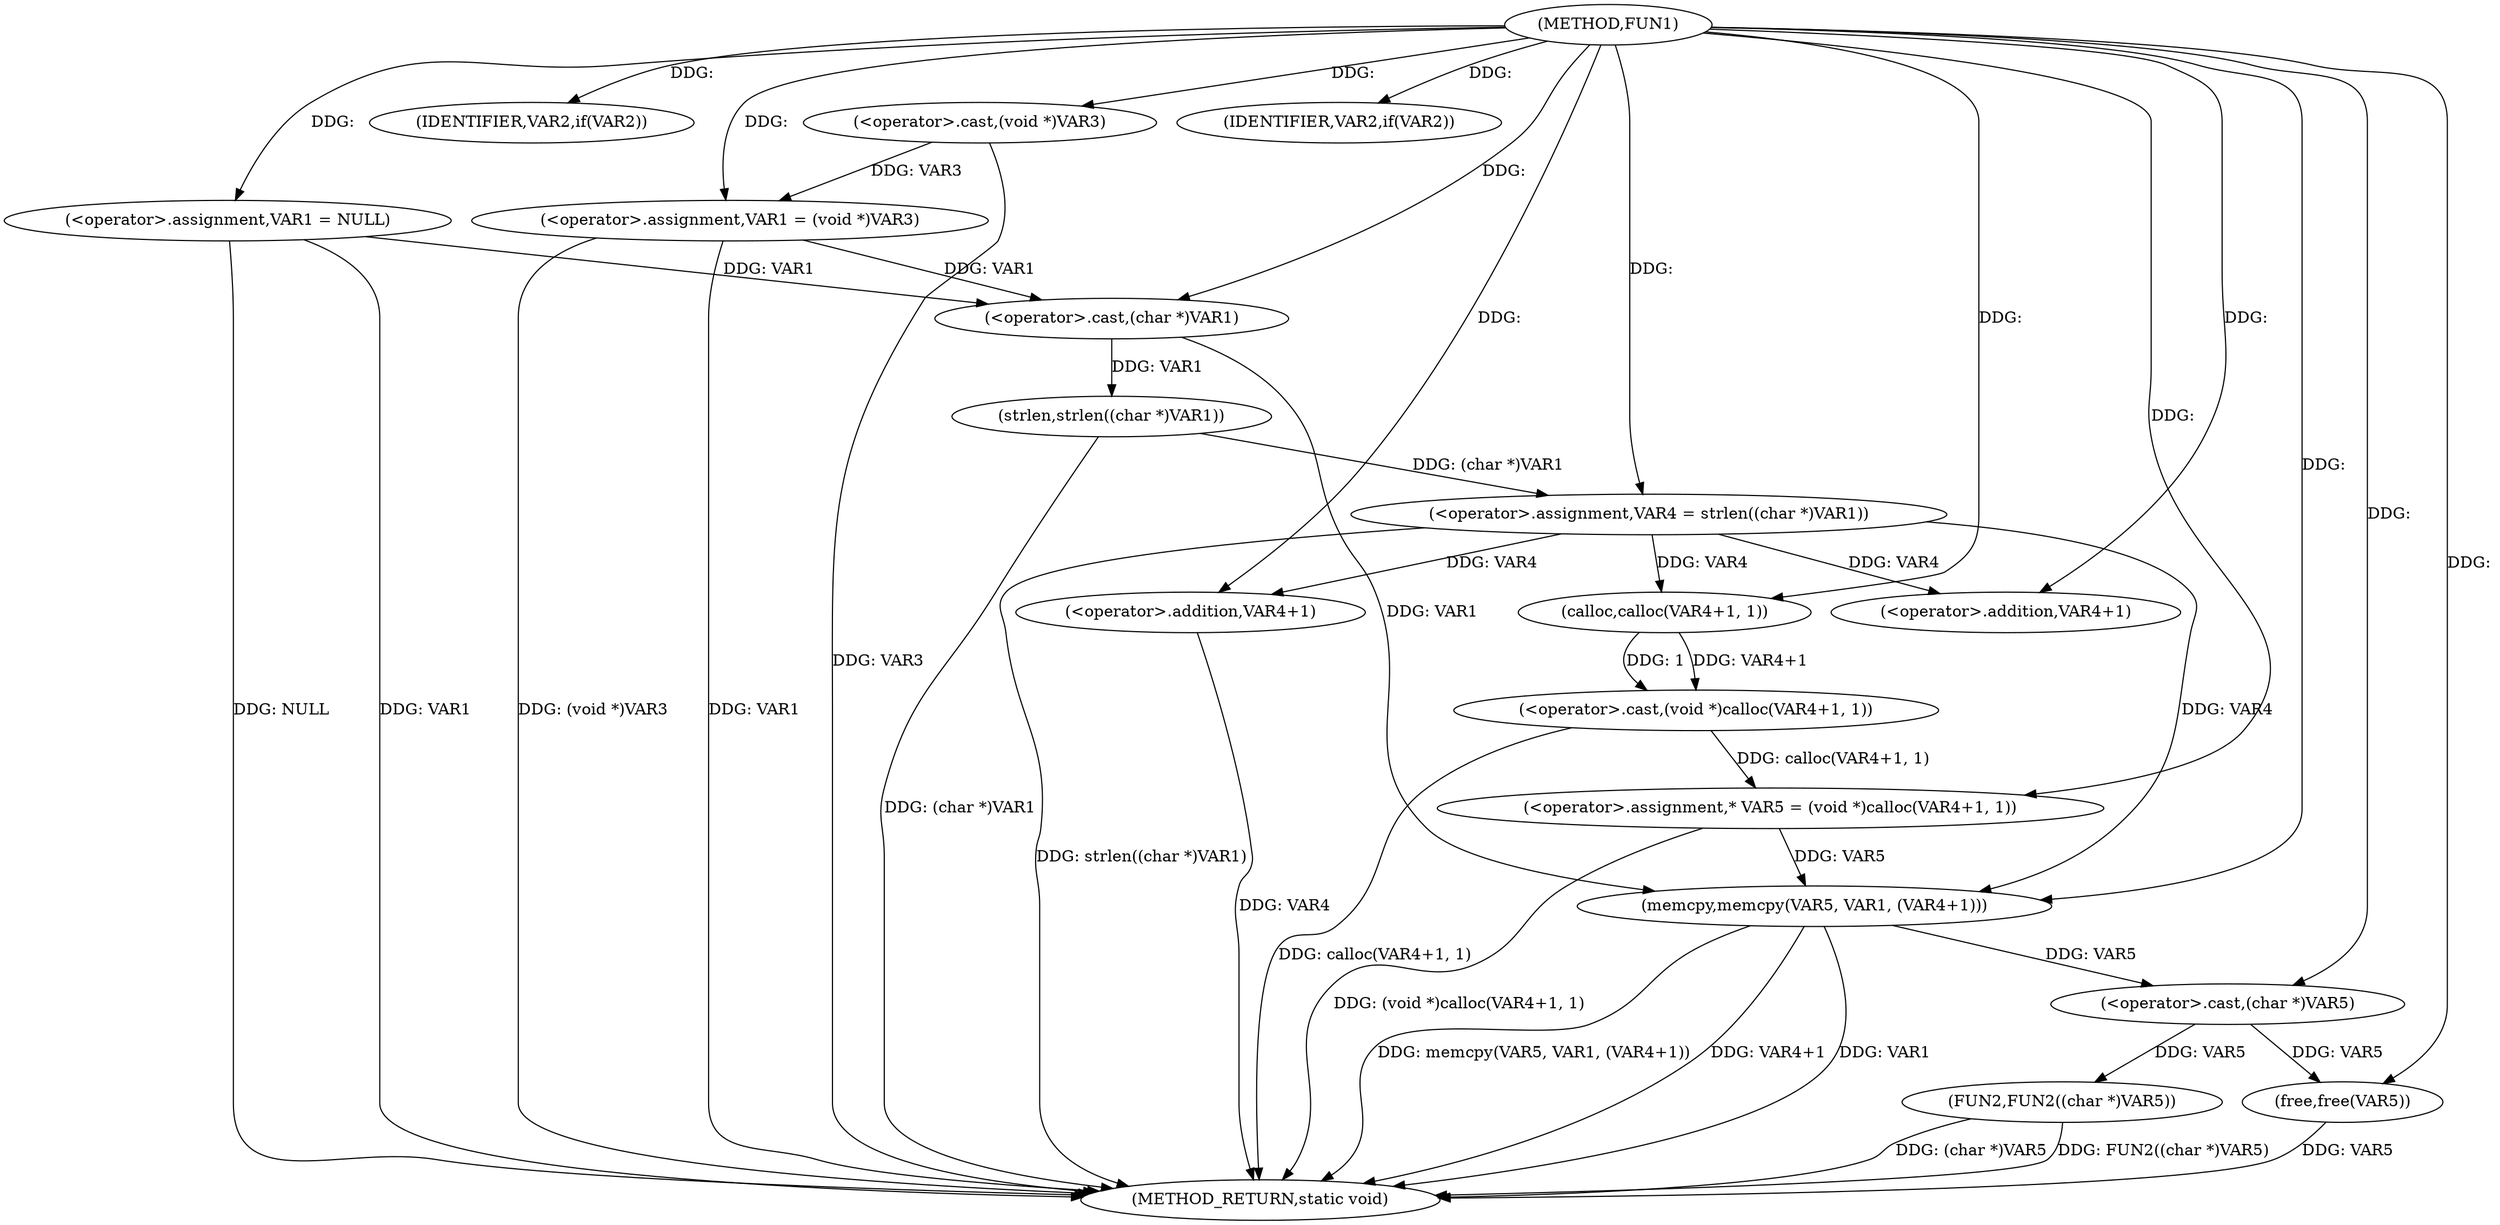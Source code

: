 digraph FUN1 {  
"1000100" [label = "(METHOD,FUN1)" ]
"1000147" [label = "(METHOD_RETURN,static void)" ]
"1000103" [label = "(<operator>.assignment,VAR1 = NULL)" ]
"1000107" [label = "(IDENTIFIER,VAR2,if(VAR2))" ]
"1000109" [label = "(<operator>.assignment,VAR1 = (void *)VAR3)" ]
"1000111" [label = "(<operator>.cast,(void *)VAR3)" ]
"1000115" [label = "(IDENTIFIER,VAR2,if(VAR2))" ]
"1000119" [label = "(<operator>.assignment,VAR4 = strlen((char *)VAR1))" ]
"1000121" [label = "(strlen,strlen((char *)VAR1))" ]
"1000122" [label = "(<operator>.cast,(char *)VAR1)" ]
"1000126" [label = "(<operator>.assignment,* VAR5 = (void *)calloc(VAR4+1, 1))" ]
"1000128" [label = "(<operator>.cast,(void *)calloc(VAR4+1, 1))" ]
"1000130" [label = "(calloc,calloc(VAR4+1, 1))" ]
"1000131" [label = "(<operator>.addition,VAR4+1)" ]
"1000135" [label = "(memcpy,memcpy(VAR5, VAR1, (VAR4+1)))" ]
"1000138" [label = "(<operator>.addition,VAR4+1)" ]
"1000141" [label = "(FUN2,FUN2((char *)VAR5))" ]
"1000142" [label = "(<operator>.cast,(char *)VAR5)" ]
"1000145" [label = "(free,free(VAR5))" ]
  "1000141" -> "1000147"  [ label = "DDG: (char *)VAR5"] 
  "1000103" -> "1000147"  [ label = "DDG: VAR1"] 
  "1000103" -> "1000147"  [ label = "DDG: NULL"] 
  "1000119" -> "1000147"  [ label = "DDG: strlen((char *)VAR1)"] 
  "1000145" -> "1000147"  [ label = "DDG: VAR5"] 
  "1000109" -> "1000147"  [ label = "DDG: (void *)VAR3"] 
  "1000128" -> "1000147"  [ label = "DDG: calloc(VAR4+1, 1)"] 
  "1000141" -> "1000147"  [ label = "DDG: FUN2((char *)VAR5)"] 
  "1000138" -> "1000147"  [ label = "DDG: VAR4"] 
  "1000135" -> "1000147"  [ label = "DDG: memcpy(VAR5, VAR1, (VAR4+1))"] 
  "1000111" -> "1000147"  [ label = "DDG: VAR3"] 
  "1000109" -> "1000147"  [ label = "DDG: VAR1"] 
  "1000121" -> "1000147"  [ label = "DDG: (char *)VAR1"] 
  "1000126" -> "1000147"  [ label = "DDG: (void *)calloc(VAR4+1, 1)"] 
  "1000135" -> "1000147"  [ label = "DDG: VAR4+1"] 
  "1000135" -> "1000147"  [ label = "DDG: VAR1"] 
  "1000100" -> "1000103"  [ label = "DDG: "] 
  "1000100" -> "1000107"  [ label = "DDG: "] 
  "1000111" -> "1000109"  [ label = "DDG: VAR3"] 
  "1000100" -> "1000109"  [ label = "DDG: "] 
  "1000100" -> "1000111"  [ label = "DDG: "] 
  "1000100" -> "1000115"  [ label = "DDG: "] 
  "1000121" -> "1000119"  [ label = "DDG: (char *)VAR1"] 
  "1000100" -> "1000119"  [ label = "DDG: "] 
  "1000122" -> "1000121"  [ label = "DDG: VAR1"] 
  "1000103" -> "1000122"  [ label = "DDG: VAR1"] 
  "1000109" -> "1000122"  [ label = "DDG: VAR1"] 
  "1000100" -> "1000122"  [ label = "DDG: "] 
  "1000128" -> "1000126"  [ label = "DDG: calloc(VAR4+1, 1)"] 
  "1000100" -> "1000126"  [ label = "DDG: "] 
  "1000130" -> "1000128"  [ label = "DDG: VAR4+1"] 
  "1000130" -> "1000128"  [ label = "DDG: 1"] 
  "1000119" -> "1000130"  [ label = "DDG: VAR4"] 
  "1000100" -> "1000130"  [ label = "DDG: "] 
  "1000119" -> "1000131"  [ label = "DDG: VAR4"] 
  "1000100" -> "1000131"  [ label = "DDG: "] 
  "1000126" -> "1000135"  [ label = "DDG: VAR5"] 
  "1000100" -> "1000135"  [ label = "DDG: "] 
  "1000122" -> "1000135"  [ label = "DDG: VAR1"] 
  "1000119" -> "1000135"  [ label = "DDG: VAR4"] 
  "1000100" -> "1000138"  [ label = "DDG: "] 
  "1000119" -> "1000138"  [ label = "DDG: VAR4"] 
  "1000142" -> "1000141"  [ label = "DDG: VAR5"] 
  "1000135" -> "1000142"  [ label = "DDG: VAR5"] 
  "1000100" -> "1000142"  [ label = "DDG: "] 
  "1000142" -> "1000145"  [ label = "DDG: VAR5"] 
  "1000100" -> "1000145"  [ label = "DDG: "] 
}
